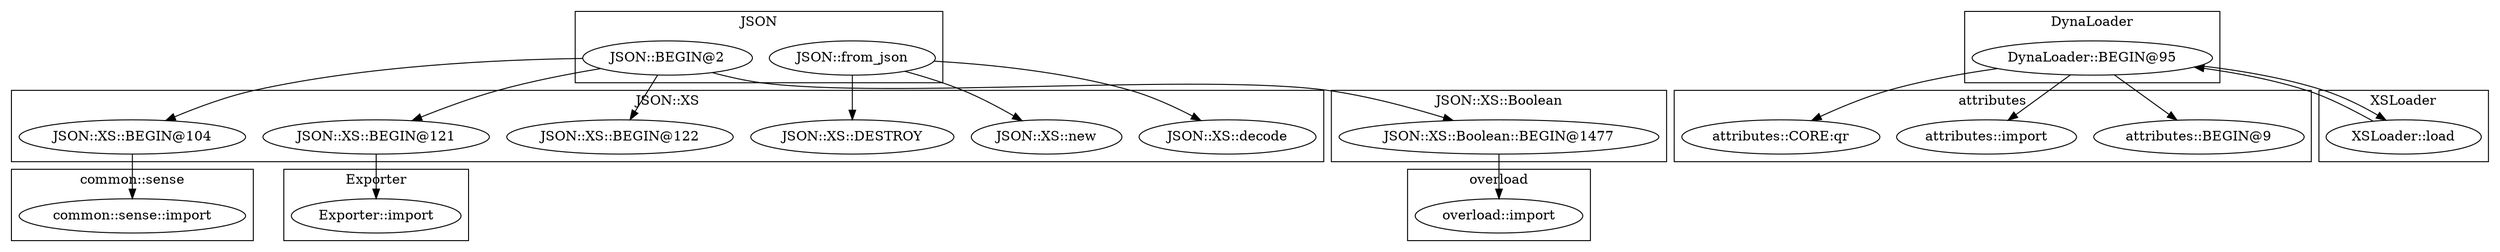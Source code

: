 digraph {
graph [overlap=false]
subgraph cluster_JSON_XS {
	label="JSON::XS";
	"JSON::XS::decode";
	"JSON::XS::BEGIN@104";
	"JSON::XS::new";
	"JSON::XS::DESTROY";
	"JSON::XS::BEGIN@121";
	"JSON::XS::BEGIN@122";
}
subgraph cluster_DynaLoader {
	label="DynaLoader";
	"DynaLoader::BEGIN@95";
}
subgraph cluster_overload {
	label="overload";
	"overload::import";
}
subgraph cluster_common_sense {
	label="common::sense";
	"common::sense::import";
}
subgraph cluster_attributes {
	label="attributes";
	"attributes::BEGIN@9";
	"attributes::import";
	"attributes::CORE:qr";
}
subgraph cluster_XSLoader {
	label="XSLoader";
	"XSLoader::load";
}
subgraph cluster_JSON_XS_Boolean {
	label="JSON::XS::Boolean";
	"JSON::XS::Boolean::BEGIN@1477";
}
subgraph cluster_Exporter {
	label="Exporter";
	"Exporter::import";
}
subgraph cluster_JSON {
	label="JSON";
	"JSON::from_json";
	"JSON::BEGIN@2";
}
"DynaLoader::BEGIN@95" -> "attributes::CORE:qr";
"JSON::BEGIN@2" -> "JSON::XS::BEGIN@104";
"JSON::XS::BEGIN@121" -> "Exporter::import";
"JSON::XS::BEGIN@104" -> "common::sense::import";
"XSLoader::load" -> "DynaLoader::BEGIN@95";
"DynaLoader::BEGIN@95" -> "attributes::import";
"JSON::from_json" -> "JSON::XS::DESTROY";
"JSON::XS::Boolean::BEGIN@1477" -> "overload::import";
"JSON::BEGIN@2" -> "JSON::XS::BEGIN@121";
"JSON::BEGIN@2" -> "JSON::XS::BEGIN@122";
"JSON::from_json" -> "JSON::XS::decode";
"DynaLoader::BEGIN@95" -> "attributes::BEGIN@9";
"JSON::BEGIN@2" -> "JSON::XS::Boolean::BEGIN@1477";
"DynaLoader::BEGIN@95" -> "XSLoader::load";
"JSON::from_json" -> "JSON::XS::new";
}
